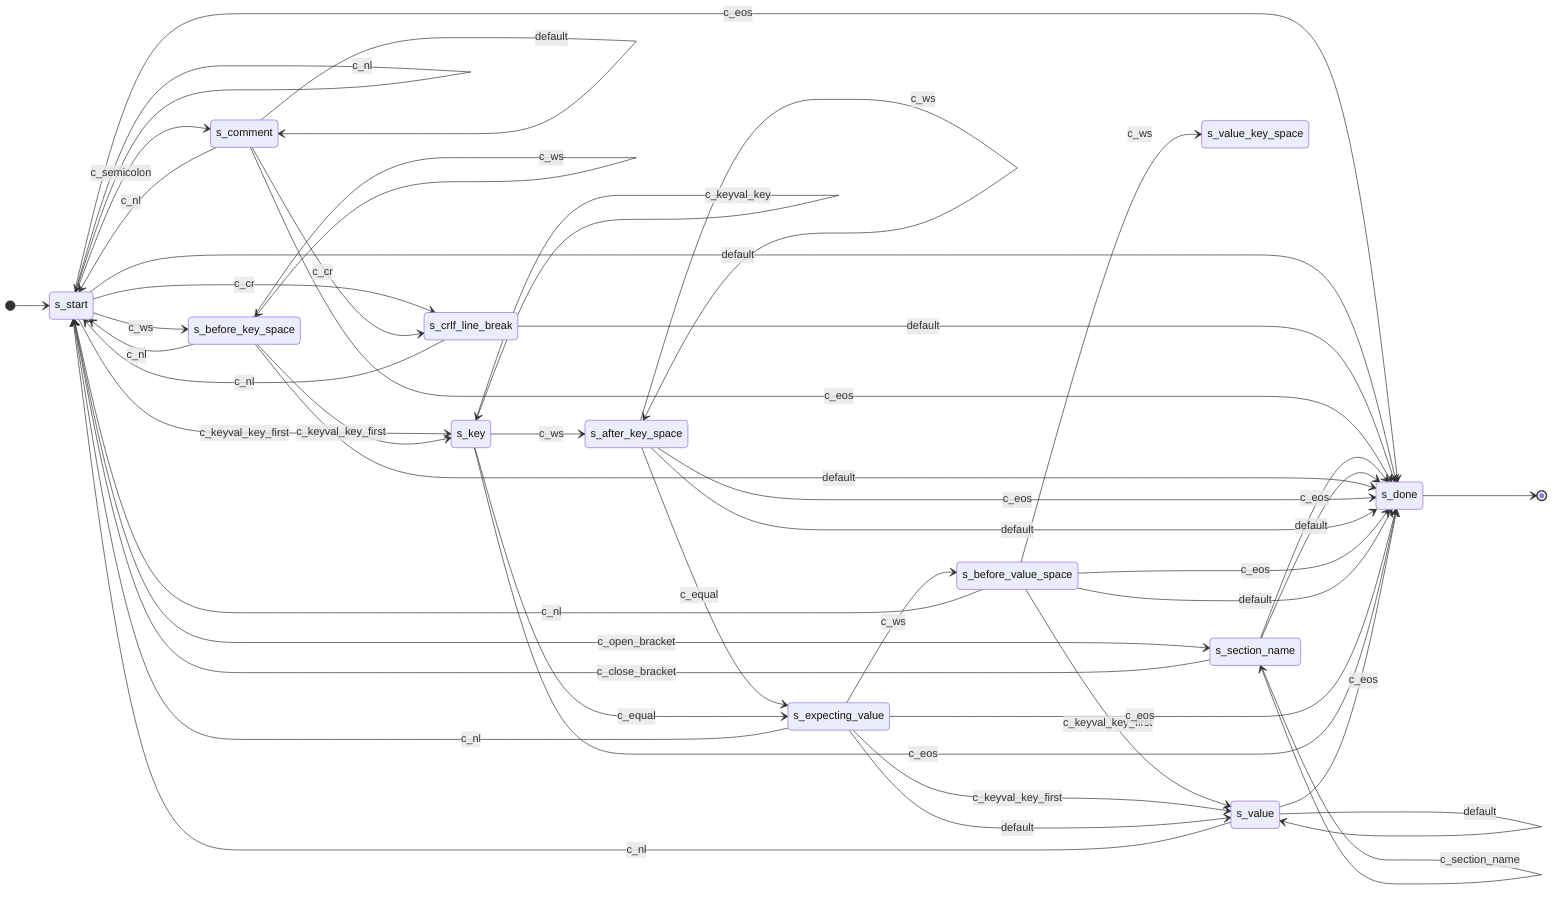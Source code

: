 stateDiagram-v2
  direction LR

  %% s_start state
  [*] --> s_start
  s_start --> s_key: c_keyval_key_first
  s_start --> s_done: c_eos
  s_start --> s_comment: c_semicolon
  s_start --> s_before_key_space: c_ws
  s_start --> s_crlf_line_break: c_cr
  s_start --> s_start: c_nl
  s_start --> s_section_name: c_open_bracket
  s_start --> s_done: default

  %% s_crlf_line_break state
  s_crlf_line_break --> s_start: c_nl
  s_crlf_line_break --> s_done: default

  %% s_comment state
  s_comment --> s_crlf_line_break: c_cr
  s_comment --> s_start: c_nl
  s_comment --> s_done: c_eos
  s_comment --> s_comment: default

  %% s_section_name state
  s_section_name --> s_section_name: c_section_name
  s_section_name --> s_start: c_close_bracket
  s_section_name --> s_done: c_eos
  s_section_name --> s_done: default

  %% s_before_key_space state
  s_before_key_space --> s_before_key_space: c_ws
  s_before_key_space --> s_start: c_nl
  s_before_key_space --> s_key: c_keyval_key_first
  s_before_key_space --> s_done: default

  %% s_after_key_space state
  s_after_key_space --> s_after_key_space: c_ws
  s_after_key_space --> s_expecting_value: c_equal
  s_after_key_space --> s_done: c_eos
  s_after_key_space --> s_done: default

  %% s_before_value_space state
  s_before_value_space --> s_value_key_space: c_ws
  s_before_value_space --> s_start: c_nl
  s_before_value_space --> s_value: c_keyval_key_first
  s_before_value_space --> s_done: c_eos
  s_before_value_space --> s_done: default

  %% s_expecting_value state
  s_expecting_value --> s_before_value_space: c_ws
  s_expecting_value --> s_done: c_eos
  s_expecting_value --> s_start: c_nl
  s_expecting_value --> s_value: c_keyval_key_first
  s_expecting_value --> s_value: default

  %% s_key state
  s_key --> s_key: c_keyval_key
  s_key --> s_expecting_value: c_equal
  s_key --> s_done: c_eos
  s_key --> s_after_key_space: c_ws

  %% s_value state
  s_value --> s_start: c_nl
  s_value --> s_done: c_eos
  s_value --> s_value: default

  %% s_done state
  s_done --> [*]